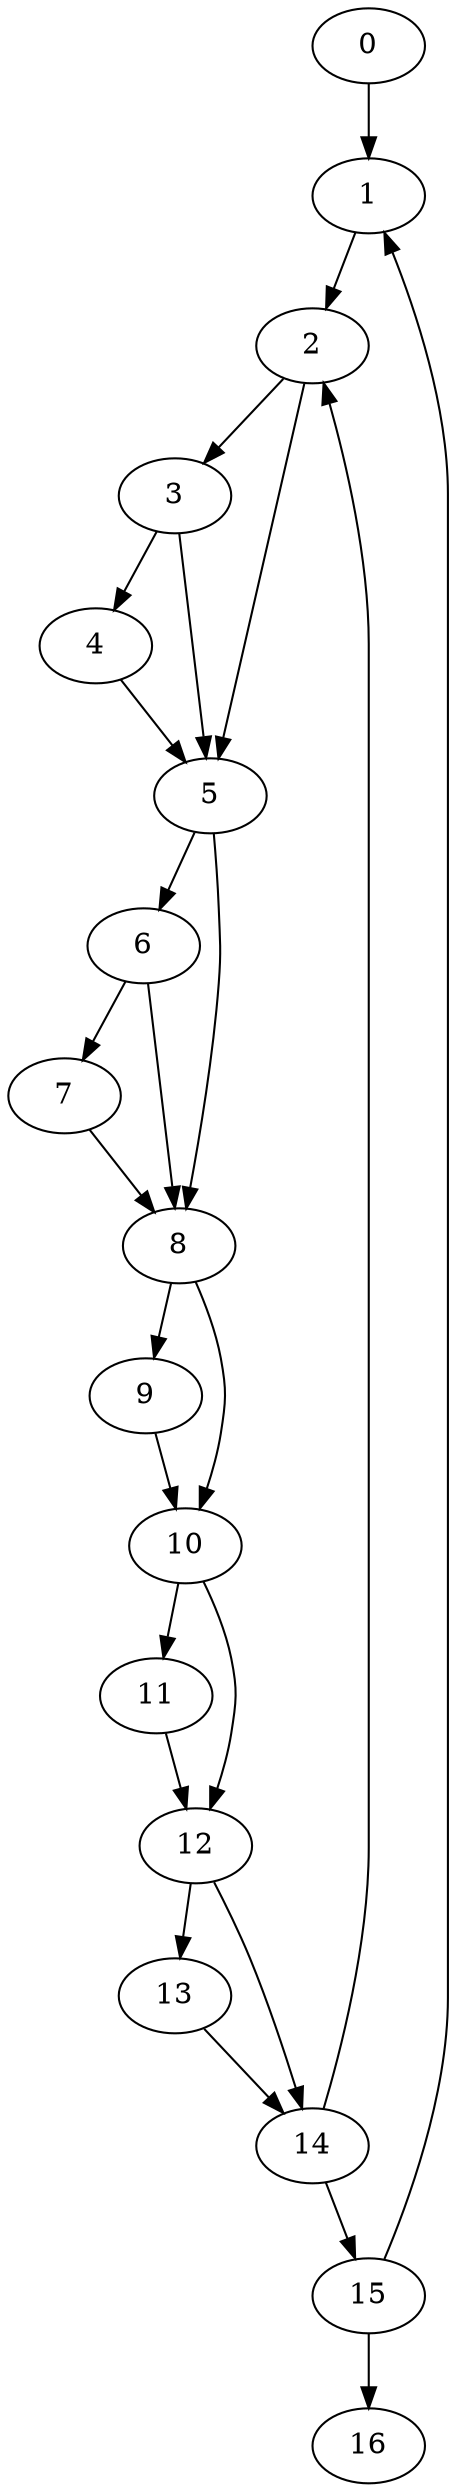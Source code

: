 digraph {
	0
	1
	2
	3
	4
	5
	6
	7
	8
	9
	10
	11
	12
	13
	14
	15
	16
	3 -> 4
	5 -> 6
	1 -> 2
	14 -> 2
	6 -> 7
	8 -> 9
	10 -> 11
	12 -> 14
	13 -> 14
	14 -> 15
	0 -> 1
	15 -> 1
	5 -> 8
	6 -> 8
	7 -> 8
	8 -> 10
	9 -> 10
	15 -> 16
	2 -> 3
	10 -> 12
	11 -> 12
	12 -> 13
	2 -> 5
	3 -> 5
	4 -> 5
}

